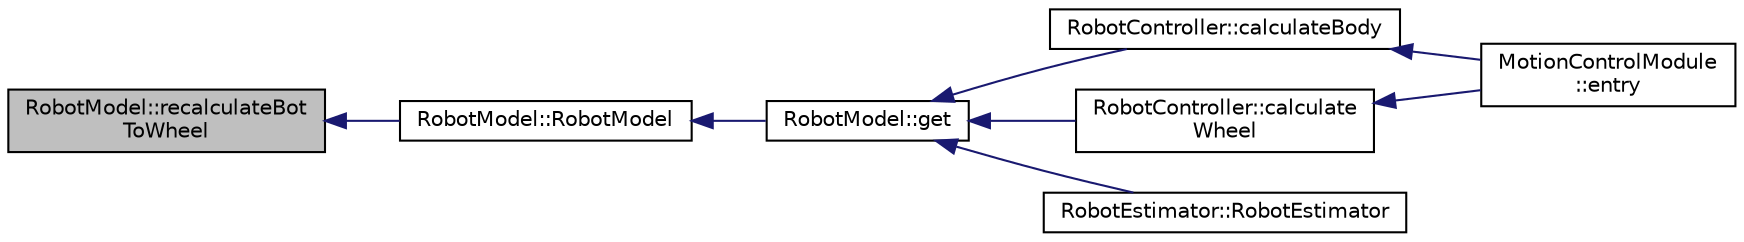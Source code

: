 digraph "RobotModel::recalculateBotToWheel"
{
  edge [fontname="Helvetica",fontsize="10",labelfontname="Helvetica",labelfontsize="10"];
  node [fontname="Helvetica",fontsize="10",shape=record];
  rankdir="LR";
  Node37 [label="RobotModel::recalculateBot\lToWheel",height=0.2,width=0.4,color="black", fillcolor="grey75", style="filled", fontcolor="black"];
  Node37 -> Node38 [dir="back",color="midnightblue",fontsize="10",style="solid",fontname="Helvetica"];
  Node38 [label="RobotModel::RobotModel",height=0.2,width=0.4,color="black", fillcolor="white", style="filled",URL="$class_robot_model.html#a65c03c3c26d969afaae0efff52653a9d"];
  Node38 -> Node39 [dir="back",color="midnightblue",fontsize="10",style="solid",fontname="Helvetica"];
  Node39 [label="RobotModel::get",height=0.2,width=0.4,color="black", fillcolor="white", style="filled",URL="$class_robot_model.html#ad3a68a3a8d6036a1706c9d42c32d3585"];
  Node39 -> Node40 [dir="back",color="midnightblue",fontsize="10",style="solid",fontname="Helvetica"];
  Node40 [label="RobotController::calculateBody",height=0.2,width=0.4,color="black", fillcolor="white", style="filled",URL="$class_robot_controller.html#a8518f8a0522c7359e708cc1efff96dfd",tooltip="Updates the controller with the latest input and calculates the correct wheel velocities to reach thi..."];
  Node40 -> Node41 [dir="back",color="midnightblue",fontsize="10",style="solid",fontname="Helvetica"];
  Node41 [label="MotionControlModule\l::entry",height=0.2,width=0.4,color="black", fillcolor="white", style="filled",URL="$class_motion_control_module.html#ae9ce65e3c14d0effbac1c1a3b93fb5b1",tooltip="Code to run when called by RTOS once per system tick (kperiod) "];
  Node39 -> Node42 [dir="back",color="midnightblue",fontsize="10",style="solid",fontname="Helvetica"];
  Node42 [label="RobotController::calculate\lWheel",height=0.2,width=0.4,color="black", fillcolor="white", style="filled",URL="$class_robot_controller.html#a0707cb5415d1d8abc6179199d7595b8a",tooltip="Updates the wheels such that they try to follow the target Outputs the correct motor commands to do t..."];
  Node42 -> Node41 [dir="back",color="midnightblue",fontsize="10",style="solid",fontname="Helvetica"];
  Node39 -> Node43 [dir="back",color="midnightblue",fontsize="10",style="solid",fontname="Helvetica"];
  Node43 [label="RobotEstimator::RobotEstimator",height=0.2,width=0.4,color="black", fillcolor="white", style="filled",URL="$class_robot_estimator.html#ab7adc8b41475920123f38b2934ce5247"];
}
